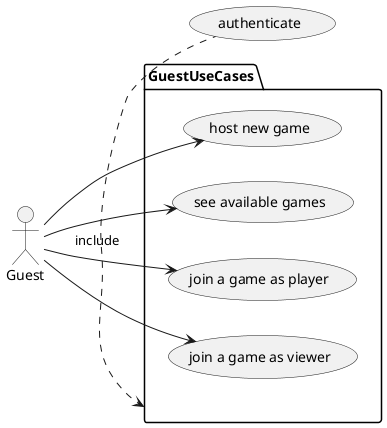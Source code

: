 @@startuml "Monopoly guest usecase diagram"

left to right direction


actor Guest as g

package GuestUseCases {

usecase "host new game" as hg
usecase "see available games" as sg
usecase "join a game as player" as jg
usecase "join a game as viewer" as vg

}

GuestUseCases <. (authenticate) : include
g --> hg
g --> sg
g --> jg
g --> vg

@@enduml
